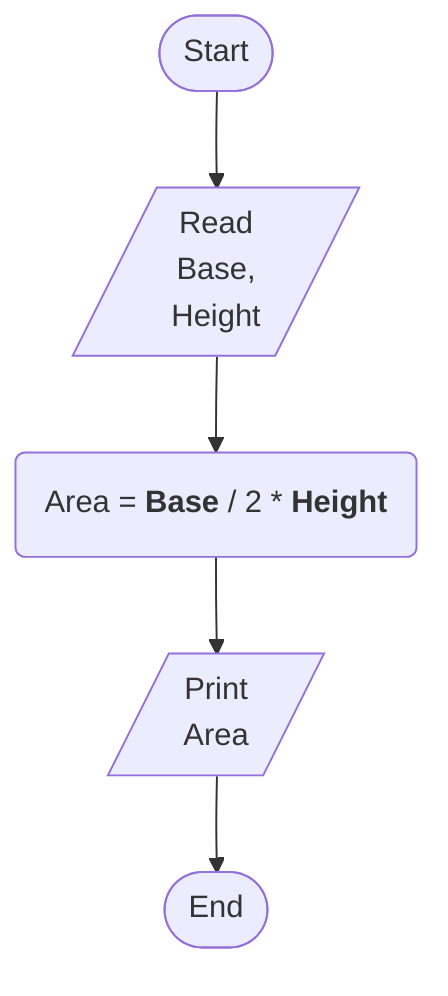 %% Write a program to calculate triangle area then print it on the screen
%% Steps
%% Step 1: Ask the user to enter (Base, Height)
%% Step 2: Area = (1/2 * Base * Height) or (Base / 2 * Height)
%% Step 3: Print Area

flowchart TD
    Start([Start])
    ReadBaseAndHeight[/Read\nBase,\nHeight/]
    Area("`Area = **Base** / 2 * **Height**`")
    PrintArea[/Print\nArea/]
    End([End])
    Start --> ReadBaseAndHeight --> Area --> PrintArea --> End